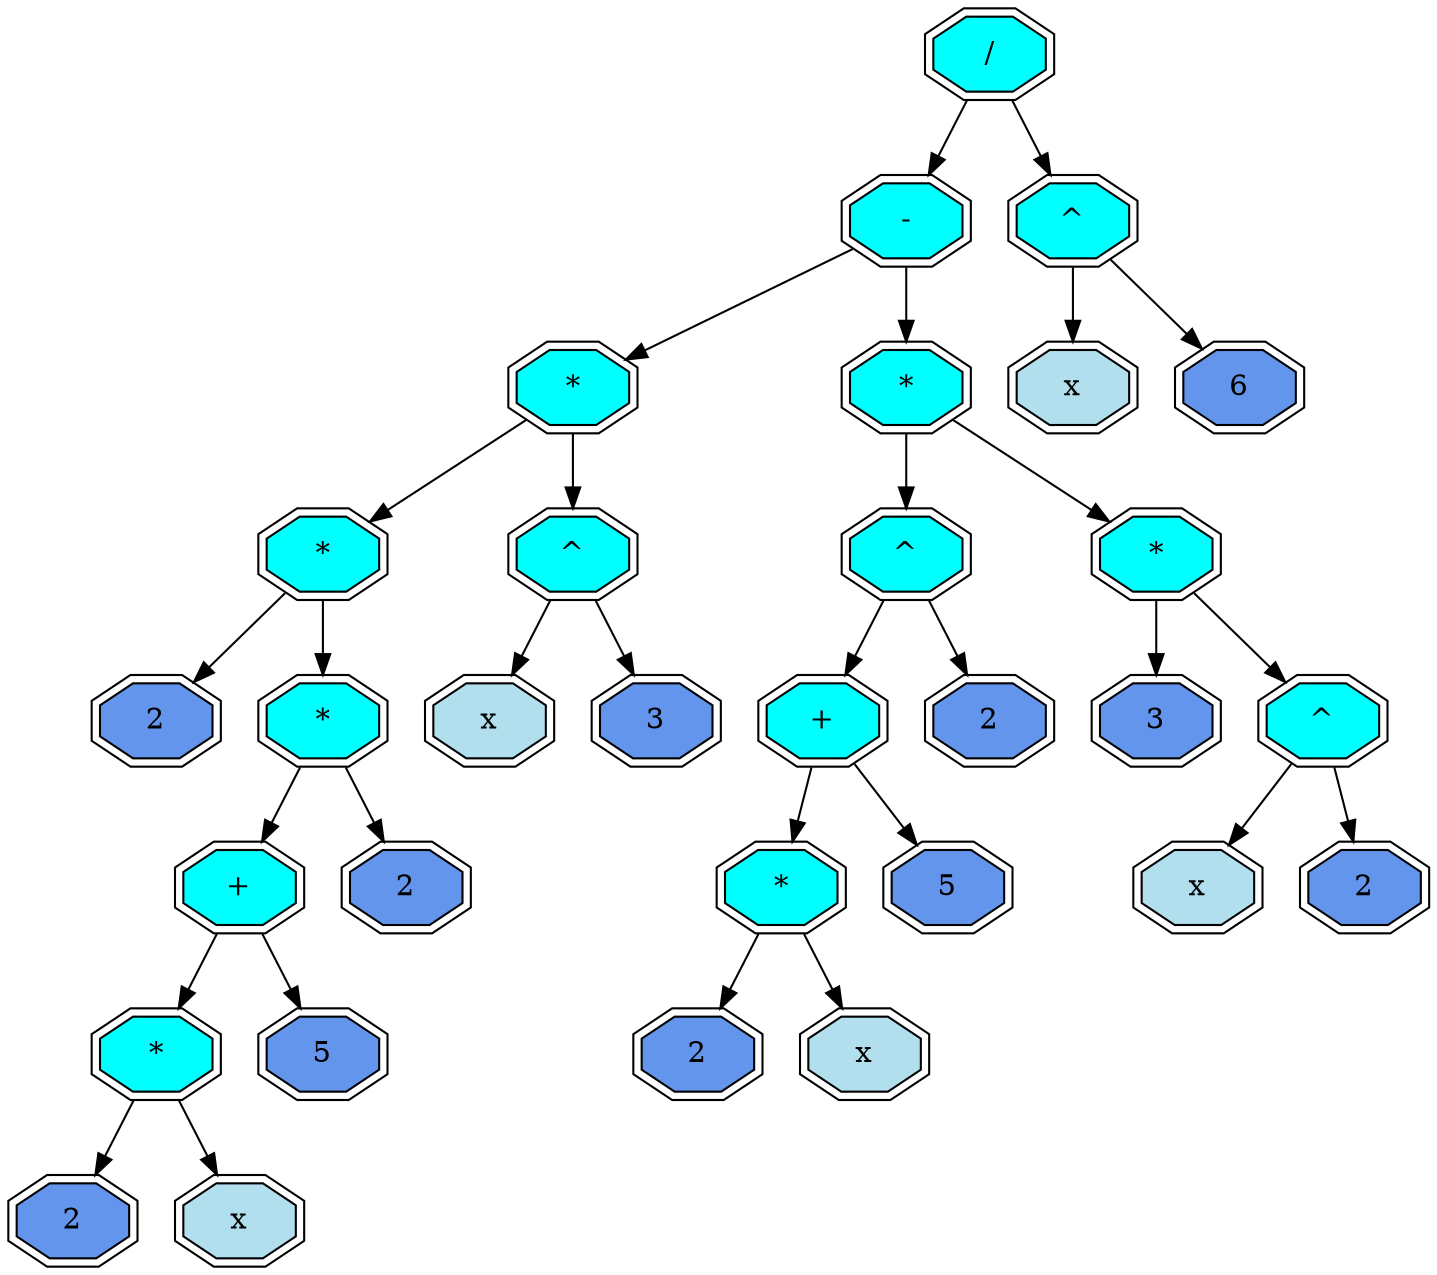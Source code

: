 digraph G { 
node [shape = record];
 12000043200  12000043200 [shape = doubleoctagon, style = filled, fillcolor = aqua  label = " / "];
12000043200 -> 12000042700
 12000043200 -> 12000043140 
 12000042700 [shape = doubleoctagon, style = filled, fillcolor = aqua  label = " - "];
12000042700 -> 12000041600
 12000042700 -> 12000042640 
 12000041600 [shape = doubleoctagon, style = filled, fillcolor = aqua  label = " * "];
12000041600 -> 12000041400
 12000041600 -> 12000041440 
 12000041400 [shape = doubleoctagon, style = filled, fillcolor = aqua  label = " * "];
12000041400 -> 12000040200
 12000041400 -> 12000041340 
 12000040200 [shape = doubleoctagon, style = filled, fillcolor = cornflowerblue  label = " 2 "];
 12000041340 [shape = doubleoctagon, style = filled, fillcolor = aqua  label = " * "];
12000041340 -> 12000040640
 12000041340 -> 12000041300 
 12000040640 [shape = doubleoctagon, style = filled, fillcolor = aqua  label = " + "];
12000040640 -> 12000040300
 12000040640 -> 12000040440 
 12000040300 [shape = doubleoctagon, style = filled, fillcolor = aqua  label = " * "];
12000040300 -> 12000040340
 12000040300 -> 12000040400 
 12000040340 [shape = doubleoctagon, style = filled, fillcolor = cornflowerblue  label = " 2 "];
 12000040400 [shape = doubleoctagon, style = filled, fillcolor = lightblue2  label = " x "];
 12000040440 [shape = doubleoctagon, style = filled, fillcolor = cornflowerblue  label = " 5 "];
 12000041300 [shape = doubleoctagon, style = filled, fillcolor = cornflowerblue  label = " 2 "];
 12000041440 [shape = doubleoctagon, style = filled, fillcolor = aqua  label = " ^ "];
12000041440 -> 12000041500
 12000041440 -> 12000041540 
 12000041500 [shape = doubleoctagon, style = filled, fillcolor = lightblue2  label = " x "];
 12000041540 [shape = doubleoctagon, style = filled, fillcolor = cornflowerblue  label = " 3 "];
 12000042640 [shape = doubleoctagon, style = filled, fillcolor = aqua  label = " * "];
12000042640 -> 12000041640
 12000042640 -> 12000042600 
 12000041640 [shape = doubleoctagon, style = filled, fillcolor = aqua  label = " ^ "];
12000041640 -> 12000041700
 12000041640 -> 12000042140 
 12000041700 [shape = doubleoctagon, style = filled, fillcolor = aqua  label = " + "];
12000041700 -> 12000041740
 12000041700 -> 12000042100 
 12000041740 [shape = doubleoctagon, style = filled, fillcolor = aqua  label = " * "];
12000041740 -> 12000042000
 12000041740 -> 12000042040 
 12000042000 [shape = doubleoctagon, style = filled, fillcolor = cornflowerblue  label = " 2 "];
 12000042040 [shape = doubleoctagon, style = filled, fillcolor = lightblue2  label = " x "];
 12000042100 [shape = doubleoctagon, style = filled, fillcolor = cornflowerblue  label = " 5 "];
 12000042140 [shape = doubleoctagon, style = filled, fillcolor = cornflowerblue  label = " 2 "];
 12000042600 [shape = doubleoctagon, style = filled, fillcolor = aqua  label = " * "];
12000042600 -> 12000042200
 12000042600 -> 12000042540 
 12000042200 [shape = doubleoctagon, style = filled, fillcolor = cornflowerblue  label = " 3 "];
 12000042540 [shape = doubleoctagon, style = filled, fillcolor = aqua  label = " ^ "];
12000042540 -> 12000042240
 12000042540 -> 12000042400 
 12000042240 [shape = doubleoctagon, style = filled, fillcolor = lightblue2  label = " x "];
 12000042400 [shape = doubleoctagon, style = filled, fillcolor = cornflowerblue  label = " 2 "];
 12000043140 [shape = doubleoctagon, style = filled, fillcolor = aqua  label = " ^ "];
12000043140 -> 12000043000
 12000043140 -> 12000043040 
 12000043000 [shape = doubleoctagon, style = filled, fillcolor = lightblue2  label = " x "];
 12000043040 [shape = doubleoctagon, style = filled, fillcolor = cornflowerblue  label = " 6 "];
}
